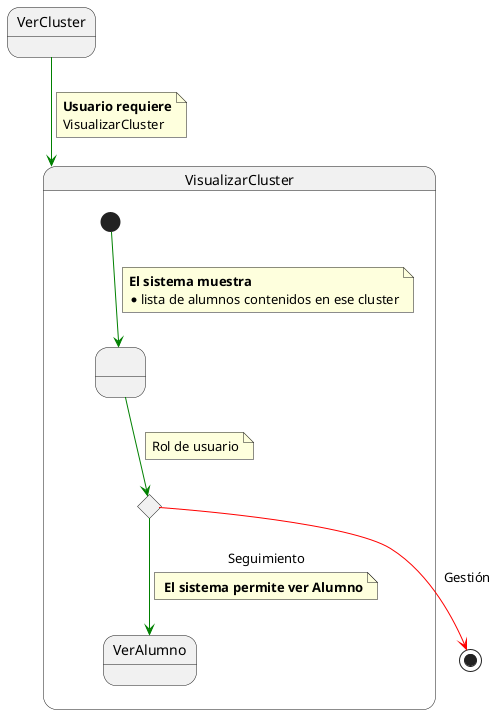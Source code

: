@startuml VerCluster

State VerCluster 

State VisualizarCluster{ 

  State state1 as " "

  state c <<choice>>

  [*] -[#green]-> state1

  note on link 
    <b>El sistema muestra
    * lista de alumnos contenidos en ese cluster
  end note
 
  state1 -[#green]-> c 

  note on link 
    Rol de usuario
  end note

  c -[#green]-> VerAlumno : Seguimiento

  note on link 
    <b> El sistema permite ver Alumno
  end note
} 

VerCluster -[#green]-> VisualizarCluster

note on link
 <b>Usuario requiere
 VisualizarCluster
end note

c -[#red]-> [*] : Gestión


@enduml
